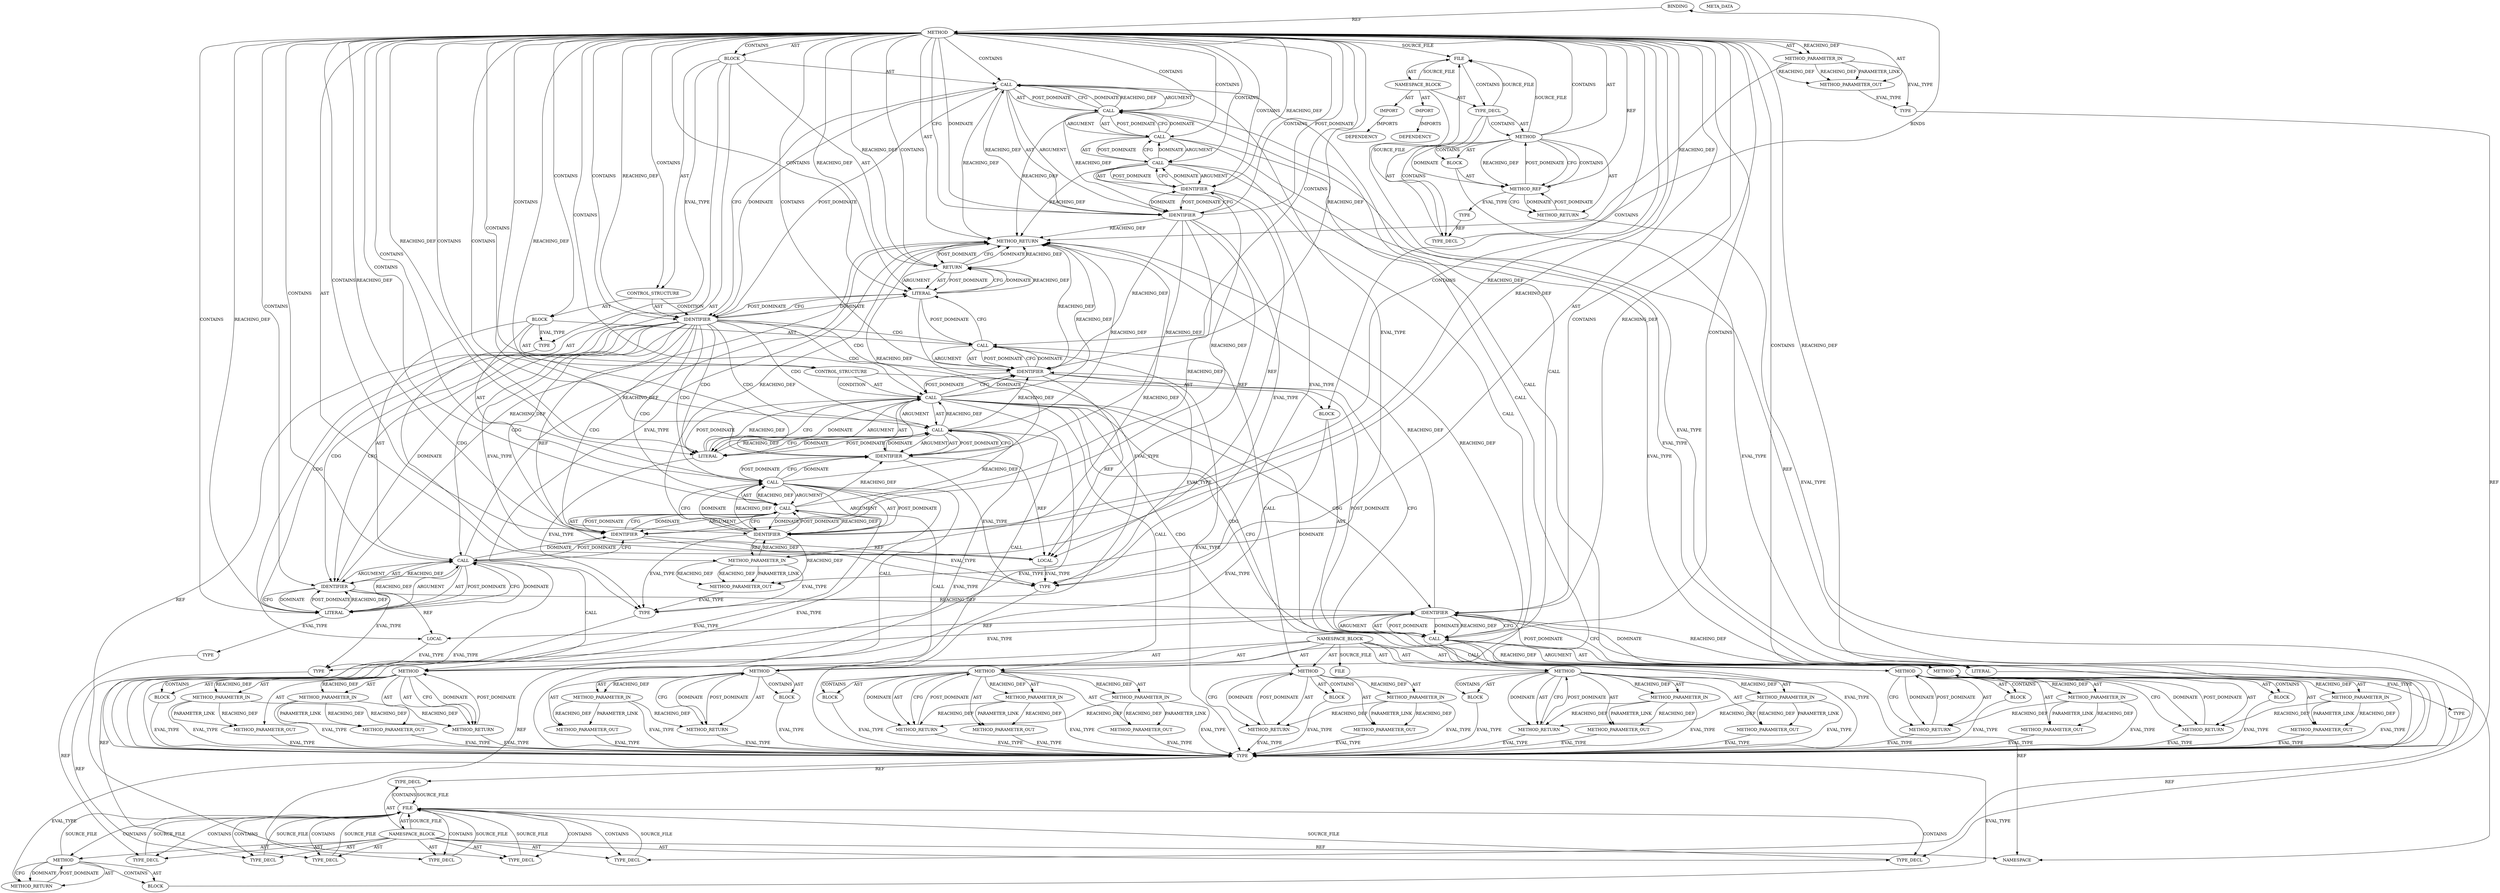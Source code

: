 digraph {
  "21474836480" [label="BINDING" METHOD_FULL_NAME="main" NAME="main" SIGNATURE="int(int,char**)"];
  "25769803776" [label="BLOCK" ARGUMENT_INDEX="-1" CODE="{
	/* px is initialized */
	int *px = malloc(sizeof *px);                       /* FIX */
	float foo;

    if(px)
    {
    	foo = 3.5; 
        *px = argc;
    	if(*px == 1) printf(\"%6.1f\", foo);
        free(px);
    }

	return 0;
}" COLUMN_NUMBER="1" LINE_NUMBER="13" ORDER="3" TYPE_FULL_NAME="void"];
  "25769803777" [label="BLOCK" ARGUMENT_INDEX="-1" CODE="{
    	foo = 3.5; 
        *px = argc;
    	if(*px == 1) printf(\"%6.1f\", foo);
        free(px);
    }" COLUMN_NUMBER="5" LINE_NUMBER="19" ORDER="2" TYPE_FULL_NAME="void"];
  "25769803778" [label="BLOCK" ARGUMENT_INDEX="-1" CODE="<empty>" COLUMN_NUMBER="19" LINE_NUMBER="22" ORDER="2" TYPE_FULL_NAME="ANY"];
  "25769803779" [label="BLOCK" ARGUMENT_INDEX="-1" CODE="<empty>" COLUMN_NUMBER="1" LINE_NUMBER="1" ORDER="1" TYPE_FULL_NAME="ANY"];
  "25769803780" [label="BLOCK" ARGUMENT_INDEX="-1" CODE="<empty>" ORDER="1" TYPE_FULL_NAME="ANY"];
  "25769803781" [label="BLOCK" ARGUMENT_INDEX="1" CODE="<empty>" ORDER="1" TYPE_FULL_NAME="ANY"];
  "25769803782" [label="BLOCK" ARGUMENT_INDEX="1" CODE="<empty>" ORDER="1" TYPE_FULL_NAME="ANY"];
  "25769803783" [label="BLOCK" ARGUMENT_INDEX="1" CODE="<empty>" ORDER="1" TYPE_FULL_NAME="ANY"];
  "25769803784" [label="BLOCK" ARGUMENT_INDEX="1" CODE="<empty>" ORDER="1" TYPE_FULL_NAME="ANY"];
  "25769803785" [label="BLOCK" ARGUMENT_INDEX="1" CODE="<empty>" ORDER="1" TYPE_FULL_NAME="ANY"];
  "25769803786" [label="BLOCK" ARGUMENT_INDEX="1" CODE="<empty>" ORDER="1" TYPE_FULL_NAME="ANY"];
  "25769803787" [label="BLOCK" ARGUMENT_INDEX="1" CODE="<empty>" ORDER="1" TYPE_FULL_NAME="ANY"];
  "30064771072" [label="CALL" ARGUMENT_INDEX="2" CODE="*px = malloc(sizeof *px)" COLUMN_NUMBER="6" DISPATCH_TYPE="STATIC_DISPATCH" LINE_NUMBER="15" METHOD_FULL_NAME="<operator>.assignment" NAME="<operator>.assignment" ORDER="2" SIGNATURE="" TYPE_FULL_NAME="int*"];
  "30064771073" [label="CALL" ARGUMENT_INDEX="2" CODE="malloc(sizeof *px)" COLUMN_NUMBER="12" DISPATCH_TYPE="STATIC_DISPATCH" LINE_NUMBER="15" METHOD_FULL_NAME="malloc" NAME="malloc" ORDER="2" SIGNATURE="" TYPE_FULL_NAME="ANY"];
  "30064771074" [label="CALL" ARGUMENT_INDEX="1" CODE="sizeof *px" COLUMN_NUMBER="19" DISPATCH_TYPE="STATIC_DISPATCH" LINE_NUMBER="15" METHOD_FULL_NAME="<operator>.sizeOf" NAME="<operator>.sizeOf" ORDER="1" SIGNATURE="" TYPE_FULL_NAME="ANY"];
  "30064771075" [label="CALL" ARGUMENT_INDEX="1" CODE="*px" COLUMN_NUMBER="26" DISPATCH_TYPE="STATIC_DISPATCH" LINE_NUMBER="15" METHOD_FULL_NAME="<operator>.indirection" NAME="<operator>.indirection" ORDER="1" SIGNATURE="" TYPE_FULL_NAME="ANY"];
  "30064771076" [label="CALL" ARGUMENT_INDEX="-1" CODE="foo = 3.5" COLUMN_NUMBER="6" DISPATCH_TYPE="STATIC_DISPATCH" LINE_NUMBER="20" METHOD_FULL_NAME="<operator>.assignment" NAME="<operator>.assignment" ORDER="1" SIGNATURE="" TYPE_FULL_NAME="ANY"];
  "30064771077" [label="CALL" ARGUMENT_INDEX="-1" CODE="*px = argc" COLUMN_NUMBER="9" DISPATCH_TYPE="STATIC_DISPATCH" LINE_NUMBER="21" METHOD_FULL_NAME="<operator>.assignment" NAME="<operator>.assignment" ORDER="2" SIGNATURE="" TYPE_FULL_NAME="ANY"];
  "30064771078" [label="CALL" ARGUMENT_INDEX="1" CODE="*px" COLUMN_NUMBER="9" DISPATCH_TYPE="STATIC_DISPATCH" LINE_NUMBER="21" METHOD_FULL_NAME="<operator>.indirection" NAME="<operator>.indirection" ORDER="1" SIGNATURE="" TYPE_FULL_NAME="ANY"];
  "30064771079" [label="CALL" ARGUMENT_INDEX="-1" CODE="*px == 1" COLUMN_NUMBER="9" DISPATCH_TYPE="STATIC_DISPATCH" LINE_NUMBER="22" METHOD_FULL_NAME="<operator>.equals" NAME="<operator>.equals" ORDER="1" SIGNATURE="" TYPE_FULL_NAME="ANY"];
  "30064771080" [label="CALL" ARGUMENT_INDEX="1" CODE="*px" COLUMN_NUMBER="9" DISPATCH_TYPE="STATIC_DISPATCH" LINE_NUMBER="22" METHOD_FULL_NAME="<operator>.indirection" NAME="<operator>.indirection" ORDER="1" SIGNATURE="" TYPE_FULL_NAME="ANY"];
  "30064771081" [label="CALL" ARGUMENT_INDEX="1" CODE="printf(\"%6.1f\", foo)" COLUMN_NUMBER="19" DISPATCH_TYPE="STATIC_DISPATCH" LINE_NUMBER="22" METHOD_FULL_NAME="printf" NAME="printf" ORDER="1" SIGNATURE="" TYPE_FULL_NAME="ANY"];
  "30064771082" [label="CALL" ARGUMENT_INDEX="-1" CODE="free(px)" COLUMN_NUMBER="9" DISPATCH_TYPE="STATIC_DISPATCH" LINE_NUMBER="23" METHOD_FULL_NAME="free" NAME="free" ORDER="4" SIGNATURE="" TYPE_FULL_NAME="ANY"];
  "47244640256" [label="CONTROL_STRUCTURE" ARGUMENT_INDEX="1" CODE="if(px)
    {
    	foo = 3.5; 
        *px = argc;
    	if(*px == 1) printf(\"%6.1f\", foo);
        free(px);
    }" COLUMN_NUMBER="5" CONTROL_STRUCTURE_TYPE="IF" LINE_NUMBER="18" ORDER="4" PARSER_TYPE_NAME="CASTIfStatement"];
  "47244640257" [label="CONTROL_STRUCTURE" ARGUMENT_INDEX="1" CODE="if(*px == 1) printf(\"%6.1f\", foo);" COLUMN_NUMBER="6" CONTROL_STRUCTURE_TYPE="IF" LINE_NUMBER="22" ORDER="3" PARSER_TYPE_NAME="CASTIfStatement"];
  "51539607552" [label="DEPENDENCY" DEPENDENCY_GROUP_ID="stdio.h" NAME="stdio.h" VERSION="include"];
  "51539607553" [label="DEPENDENCY" DEPENDENCY_GROUP_ID="stdlib.h" NAME="stdlib.h" VERSION="include"];
  "60129542144" [label="FILE" CODE="<empty>" CONTENT="<empty>" NAME="UninitializedVariable_pointer-good.c" ORDER="0"];
  "60129542145" [label="FILE" CODE="<empty>" CONTENT="<empty>" NAME="<includes>" ORDER="1"];
  "60129542146" [label="FILE" CODE="<empty>" CONTENT="<empty>" NAME="<unknown>" ORDER="0"];
  "68719476736" [label="IDENTIFIER" ARGUMENT_INDEX="1" CODE="px" COLUMN_NUMBER="7" LINE_NUMBER="15" NAME="px" ORDER="1" TYPE_FULL_NAME="int*"];
  "68719476737" [label="IDENTIFIER" ARGUMENT_INDEX="1" CODE="px" COLUMN_NUMBER="27" LINE_NUMBER="15" NAME="px" ORDER="1" TYPE_FULL_NAME="int*"];
  "68719476738" [label="IDENTIFIER" ARGUMENT_INDEX="-1" CODE="px" COLUMN_NUMBER="8" LINE_NUMBER="18" NAME="px" ORDER="1" TYPE_FULL_NAME="int*"];
  "68719476739" [label="IDENTIFIER" ARGUMENT_INDEX="1" CODE="foo" COLUMN_NUMBER="6" LINE_NUMBER="20" NAME="foo" ORDER="1" TYPE_FULL_NAME="float"];
  "68719476740" [label="IDENTIFIER" ARGUMENT_INDEX="1" CODE="px" COLUMN_NUMBER="10" LINE_NUMBER="21" NAME="px" ORDER="1" TYPE_FULL_NAME="int*"];
  "68719476741" [label="IDENTIFIER" ARGUMENT_INDEX="2" CODE="argc" COLUMN_NUMBER="15" LINE_NUMBER="21" NAME="argc" ORDER="2" TYPE_FULL_NAME="int"];
  "68719476742" [label="IDENTIFIER" ARGUMENT_INDEX="1" CODE="px" COLUMN_NUMBER="10" LINE_NUMBER="22" NAME="px" ORDER="1" TYPE_FULL_NAME="int*"];
  "68719476743" [label="IDENTIFIER" ARGUMENT_INDEX="2" CODE="foo" COLUMN_NUMBER="35" LINE_NUMBER="22" NAME="foo" ORDER="2" TYPE_FULL_NAME="float"];
  "68719476744" [label="IDENTIFIER" ARGUMENT_INDEX="1" CODE="px" COLUMN_NUMBER="14" LINE_NUMBER="23" NAME="px" ORDER="1" TYPE_FULL_NAME="int*"];
  "73014444032" [label="IMPORT" CODE="#include <stdio.h>" COLUMN_NUMBER="1" IMPORTED_AS="stdio.h" IMPORTED_ENTITY="stdio.h" LINE_NUMBER="9" ORDER="1"];
  "73014444033" [label="IMPORT" CODE="#include <stdlib.h>" COLUMN_NUMBER="1" IMPORTED_AS="stdlib.h" IMPORTED_ENTITY="stdlib.h" LINE_NUMBER="10" ORDER="2"];
  "90194313216" [label="LITERAL" ARGUMENT_INDEX="2" CODE="3.5" COLUMN_NUMBER="12" LINE_NUMBER="20" ORDER="2" TYPE_FULL_NAME="double"];
  "90194313217" [label="LITERAL" ARGUMENT_INDEX="2" CODE="1" COLUMN_NUMBER="16" LINE_NUMBER="22" ORDER="2" TYPE_FULL_NAME="int"];
  "90194313218" [label="LITERAL" ARGUMENT_INDEX="1" CODE="\"%6.1f\"" COLUMN_NUMBER="26" LINE_NUMBER="22" ORDER="1" TYPE_FULL_NAME="char*"];
  "90194313219" [label="LITERAL" ARGUMENT_INDEX="-1" CODE="0" COLUMN_NUMBER="9" LINE_NUMBER="26" ORDER="1" TYPE_FULL_NAME="int"];
  "94489280512" [label="LOCAL" CODE="int *px" COLUMN_NUMBER="7" GENERIC_SIGNATURE="<empty>" LINE_NUMBER="15" NAME="px" ORDER="1" TYPE_FULL_NAME="int*"];
  "94489280513" [label="LOCAL" CODE="float foo" COLUMN_NUMBER="8" GENERIC_SIGNATURE="<empty>" LINE_NUMBER="16" NAME="foo" ORDER="3" TYPE_FULL_NAME="float"];
  "107374182400" [label="META_DATA" LANGUAGE="NEWC" OVERLAYS="base;controlflow;typerel;callgraph;dataflowOss" ROOT="/tmp/tmp.jfPmxoDi05" VERSION="0.1"];
  "111669149696" [label="METHOD" AST_PARENT_FULL_NAME="UninitializedVariable_pointer-good.c:<global>" AST_PARENT_TYPE="TYPE_DECL" CODE="int main (int argc, char ** argv)
{
	/* px is initialized */
	int *px = malloc(sizeof *px);                       /* FIX */
	float foo;

    if(px)
    {
    	foo = 3.5; 
        *px = argc;
    	if(*px == 1) printf(\"%6.1f\", foo);
        free(px);
    }

	return 0;
}" COLUMN_NUMBER="1" COLUMN_NUMBER_END="1" FILENAME="UninitializedVariable_pointer-good.c" FULL_NAME="main" GENERIC_SIGNATURE="<empty>" IS_EXTERNAL="false" LINE_NUMBER="12" LINE_NUMBER_END="27" NAME="main" ORDER="1" SIGNATURE="int(int,char**)"];
  "111669149697" [label="METHOD" AST_PARENT_FULL_NAME="UninitializedVariable_pointer-good.c:<global>" AST_PARENT_TYPE="TYPE_DECL" CODE="<global>" COLUMN_NUMBER="1" COLUMN_NUMBER_END="1" FILENAME="UninitializedVariable_pointer-good.c" FULL_NAME="UninitializedVariable_pointer-good.c:<global>" GENERIC_SIGNATURE="<empty>" IS_EXTERNAL="false" LINE_NUMBER="1" LINE_NUMBER_END="27" NAME="<global>" ORDER="1" SIGNATURE=""];
  "111669149698" [label="METHOD" AST_PARENT_FULL_NAME="<includes>:<global>" AST_PARENT_TYPE="NAMESPACE_BLOCK" CODE="<global>" FILENAME="<includes>" FULL_NAME="<includes>:<global>" GENERIC_SIGNATURE="<empty>" IS_EXTERNAL="false" LINE_NUMBER="1" NAME="<global>" ORDER="1" SIGNATURE=""];
  "111669149699" [label="METHOD" AST_PARENT_FULL_NAME="<global>" AST_PARENT_TYPE="NAMESPACE_BLOCK" CODE="<empty>" FILENAME="<empty>" FULL_NAME="<operator>.assignment" GENERIC_SIGNATURE="<empty>" IS_EXTERNAL="true" NAME="<operator>.assignment" ORDER="0" SIGNATURE=""];
  "111669149700" [label="METHOD" AST_PARENT_FULL_NAME="<global>" AST_PARENT_TYPE="NAMESPACE_BLOCK" CODE="<empty>" FILENAME="<empty>" FULL_NAME="malloc" GENERIC_SIGNATURE="<empty>" IS_EXTERNAL="true" NAME="malloc" ORDER="0" SIGNATURE=""];
  "111669149701" [label="METHOD" AST_PARENT_FULL_NAME="<global>" AST_PARENT_TYPE="NAMESPACE_BLOCK" CODE="<empty>" FILENAME="<empty>" FULL_NAME="<operator>.sizeOf" GENERIC_SIGNATURE="<empty>" IS_EXTERNAL="true" NAME="<operator>.sizeOf" ORDER="0" SIGNATURE=""];
  "111669149702" [label="METHOD" AST_PARENT_FULL_NAME="<global>" AST_PARENT_TYPE="NAMESPACE_BLOCK" CODE="<empty>" FILENAME="<empty>" FULL_NAME="<operator>.indirection" GENERIC_SIGNATURE="<empty>" IS_EXTERNAL="true" NAME="<operator>.indirection" ORDER="0" SIGNATURE=""];
  "111669149703" [label="METHOD" AST_PARENT_FULL_NAME="<global>" AST_PARENT_TYPE="NAMESPACE_BLOCK" CODE="<empty>" FILENAME="<empty>" FULL_NAME="<operator>.equals" GENERIC_SIGNATURE="<empty>" IS_EXTERNAL="true" NAME="<operator>.equals" ORDER="0" SIGNATURE=""];
  "111669149704" [label="METHOD" AST_PARENT_FULL_NAME="<global>" AST_PARENT_TYPE="NAMESPACE_BLOCK" CODE="<empty>" FILENAME="<empty>" FULL_NAME="printf" GENERIC_SIGNATURE="<empty>" IS_EXTERNAL="true" NAME="printf" ORDER="0" SIGNATURE=""];
  "111669149705" [label="METHOD" AST_PARENT_FULL_NAME="<global>" AST_PARENT_TYPE="NAMESPACE_BLOCK" CODE="<empty>" FILENAME="<empty>" FULL_NAME="free" GENERIC_SIGNATURE="<empty>" IS_EXTERNAL="true" NAME="free" ORDER="0" SIGNATURE=""];
  "115964116992" [label="METHOD_PARAMETER_IN" CODE="int argc" COLUMN_NUMBER="11" EVALUATION_STRATEGY="BY_VALUE" INDEX="1" IS_VARIADIC="false" LINE_NUMBER="12" NAME="argc" ORDER="1" TYPE_FULL_NAME="int"];
  "115964116993" [label="METHOD_PARAMETER_IN" CODE="char ** argv" COLUMN_NUMBER="21" EVALUATION_STRATEGY="BY_VALUE" INDEX="2" IS_VARIADIC="false" LINE_NUMBER="12" NAME="argv" ORDER="2" TYPE_FULL_NAME="char**"];
  "115964116994" [label="METHOD_PARAMETER_IN" CODE="p1" EVALUATION_STRATEGY="BY_VALUE" INDEX="1" IS_VARIADIC="false" NAME="p1" ORDER="1" TYPE_FULL_NAME="ANY"];
  "115964116995" [label="METHOD_PARAMETER_IN" CODE="p2" EVALUATION_STRATEGY="BY_VALUE" INDEX="2" IS_VARIADIC="false" NAME="p2" ORDER="2" TYPE_FULL_NAME="ANY"];
  "115964116996" [label="METHOD_PARAMETER_IN" CODE="p1" EVALUATION_STRATEGY="BY_VALUE" INDEX="1" IS_VARIADIC="false" NAME="p1" ORDER="1" TYPE_FULL_NAME="ANY"];
  "115964116997" [label="METHOD_PARAMETER_IN" CODE="p1" EVALUATION_STRATEGY="BY_VALUE" INDEX="1" IS_VARIADIC="false" NAME="p1" ORDER="1" TYPE_FULL_NAME="ANY"];
  "115964116998" [label="METHOD_PARAMETER_IN" CODE="p1" EVALUATION_STRATEGY="BY_VALUE" INDEX="1" IS_VARIADIC="false" NAME="p1" ORDER="1" TYPE_FULL_NAME="ANY"];
  "115964116999" [label="METHOD_PARAMETER_IN" CODE="p1" EVALUATION_STRATEGY="BY_VALUE" INDEX="1" IS_VARIADIC="false" NAME="p1" ORDER="1" TYPE_FULL_NAME="ANY"];
  "115964117000" [label="METHOD_PARAMETER_IN" CODE="p2" EVALUATION_STRATEGY="BY_VALUE" INDEX="2" IS_VARIADIC="false" NAME="p2" ORDER="2" TYPE_FULL_NAME="ANY"];
  "115964117001" [label="METHOD_PARAMETER_IN" CODE="p1" EVALUATION_STRATEGY="BY_VALUE" INDEX="1" IS_VARIADIC="false" NAME="p1" ORDER="1" TYPE_FULL_NAME="ANY"];
  "115964117002" [label="METHOD_PARAMETER_IN" CODE="p2" EVALUATION_STRATEGY="BY_VALUE" INDEX="2" IS_VARIADIC="false" NAME="p2" ORDER="2" TYPE_FULL_NAME="ANY"];
  "115964117003" [label="METHOD_PARAMETER_IN" CODE="p1" EVALUATION_STRATEGY="BY_VALUE" INDEX="1" IS_VARIADIC="false" NAME="p1" ORDER="1" TYPE_FULL_NAME="ANY"];
  "120259084288" [label="METHOD_PARAMETER_OUT" CODE="int argc" COLUMN_NUMBER="11" EVALUATION_STRATEGY="BY_VALUE" INDEX="1" IS_VARIADIC="false" LINE_NUMBER="12" NAME="argc" ORDER="1" TYPE_FULL_NAME="int"];
  "120259084289" [label="METHOD_PARAMETER_OUT" CODE="char ** argv" COLUMN_NUMBER="21" EVALUATION_STRATEGY="BY_VALUE" INDEX="2" IS_VARIADIC="false" LINE_NUMBER="12" NAME="argv" ORDER="2" TYPE_FULL_NAME="char**"];
  "120259084290" [label="METHOD_PARAMETER_OUT" CODE="p1" EVALUATION_STRATEGY="BY_VALUE" INDEX="1" IS_VARIADIC="false" NAME="p1" ORDER="1" TYPE_FULL_NAME="ANY"];
  "120259084291" [label="METHOD_PARAMETER_OUT" CODE="p2" EVALUATION_STRATEGY="BY_VALUE" INDEX="2" IS_VARIADIC="false" NAME="p2" ORDER="2" TYPE_FULL_NAME="ANY"];
  "120259084292" [label="METHOD_PARAMETER_OUT" CODE="p1" EVALUATION_STRATEGY="BY_VALUE" INDEX="1" IS_VARIADIC="false" NAME="p1" ORDER="1" TYPE_FULL_NAME="ANY"];
  "120259084293" [label="METHOD_PARAMETER_OUT" CODE="p1" EVALUATION_STRATEGY="BY_VALUE" INDEX="1" IS_VARIADIC="false" NAME="p1" ORDER="1" TYPE_FULL_NAME="ANY"];
  "120259084294" [label="METHOD_PARAMETER_OUT" CODE="p1" EVALUATION_STRATEGY="BY_VALUE" INDEX="1" IS_VARIADIC="false" NAME="p1" ORDER="1" TYPE_FULL_NAME="ANY"];
  "120259084295" [label="METHOD_PARAMETER_OUT" CODE="p1" EVALUATION_STRATEGY="BY_VALUE" INDEX="1" IS_VARIADIC="false" NAME="p1" ORDER="1" TYPE_FULL_NAME="ANY"];
  "120259084296" [label="METHOD_PARAMETER_OUT" CODE="p2" EVALUATION_STRATEGY="BY_VALUE" INDEX="2" IS_VARIADIC="false" NAME="p2" ORDER="2" TYPE_FULL_NAME="ANY"];
  "120259084297" [label="METHOD_PARAMETER_OUT" CODE="p1" EVALUATION_STRATEGY="BY_VALUE" INDEX="1" IS_VARIADIC="false" NAME="p1" ORDER="1" TYPE_FULL_NAME="ANY"];
  "120259084298" [label="METHOD_PARAMETER_OUT" CODE="p2" EVALUATION_STRATEGY="BY_VALUE" INDEX="2" IS_VARIADIC="false" NAME="p2" ORDER="2" TYPE_FULL_NAME="ANY"];
  "120259084299" [label="METHOD_PARAMETER_OUT" CODE="p1" EVALUATION_STRATEGY="BY_VALUE" INDEX="1" IS_VARIADIC="false" NAME="p1" ORDER="1" TYPE_FULL_NAME="ANY"];
  "124554051584" [label="METHOD_REF" ARGUMENT_INDEX="1" CODE="main" COLUMN_NUMBER="1" LINE_NUMBER="12" METHOD_FULL_NAME="main" ORDER="1" TYPE_FULL_NAME="main"];
  "128849018880" [label="METHOD_RETURN" CODE="RET" COLUMN_NUMBER="1" EVALUATION_STRATEGY="BY_VALUE" LINE_NUMBER="12" ORDER="4" TYPE_FULL_NAME="int"];
  "128849018881" [label="METHOD_RETURN" CODE="RET" COLUMN_NUMBER="1" EVALUATION_STRATEGY="BY_VALUE" LINE_NUMBER="1" ORDER="2" TYPE_FULL_NAME="ANY"];
  "128849018882" [label="METHOD_RETURN" CODE="RET" EVALUATION_STRATEGY="BY_VALUE" LINE_NUMBER="1" ORDER="2" TYPE_FULL_NAME="ANY"];
  "128849018883" [label="METHOD_RETURN" CODE="RET" EVALUATION_STRATEGY="BY_VALUE" ORDER="2" TYPE_FULL_NAME="ANY"];
  "128849018884" [label="METHOD_RETURN" CODE="RET" EVALUATION_STRATEGY="BY_VALUE" ORDER="2" TYPE_FULL_NAME="ANY"];
  "128849018885" [label="METHOD_RETURN" CODE="RET" EVALUATION_STRATEGY="BY_VALUE" ORDER="2" TYPE_FULL_NAME="ANY"];
  "128849018886" [label="METHOD_RETURN" CODE="RET" EVALUATION_STRATEGY="BY_VALUE" ORDER="2" TYPE_FULL_NAME="ANY"];
  "128849018887" [label="METHOD_RETURN" CODE="RET" EVALUATION_STRATEGY="BY_VALUE" ORDER="2" TYPE_FULL_NAME="ANY"];
  "128849018888" [label="METHOD_RETURN" CODE="RET" EVALUATION_STRATEGY="BY_VALUE" ORDER="2" TYPE_FULL_NAME="ANY"];
  "128849018889" [label="METHOD_RETURN" CODE="RET" EVALUATION_STRATEGY="BY_VALUE" ORDER="2" TYPE_FULL_NAME="ANY"];
  "137438953472" [label="NAMESPACE" CODE="<empty>" NAME="<global>" ORDER="-1"];
  "141733920768" [label="NAMESPACE_BLOCK" CODE="<empty>" FILENAME="<unknown>" FULL_NAME="<global>" NAME="<global>" ORDER="1"];
  "141733920769" [label="NAMESPACE_BLOCK" CODE="<empty>" FILENAME="UninitializedVariable_pointer-good.c" FULL_NAME="UninitializedVariable_pointer-good.c:<global>" NAME="<global>" ORDER="1"];
  "141733920770" [label="NAMESPACE_BLOCK" CODE="<empty>" FILENAME="<includes>" FULL_NAME="<includes>:<global>" NAME="<global>" ORDER="1"];
  "146028888064" [label="RETURN" ARGUMENT_INDEX="-1" CODE="return 0;" COLUMN_NUMBER="2" LINE_NUMBER="26" ORDER="5"];
  "163208757248" [label="TYPE" FULL_NAME="ANY" NAME="ANY" TYPE_DECL_FULL_NAME="ANY"];
  "163208757249" [label="TYPE" FULL_NAME="char*" NAME="char*" TYPE_DECL_FULL_NAME="char*"];
  "163208757250" [label="TYPE" FULL_NAME="char**" NAME="char**" TYPE_DECL_FULL_NAME="char**"];
  "163208757251" [label="TYPE" FULL_NAME="double" NAME="double" TYPE_DECL_FULL_NAME="double"];
  "163208757252" [label="TYPE" FULL_NAME="float" NAME="float" TYPE_DECL_FULL_NAME="float"];
  "163208757253" [label="TYPE" FULL_NAME="int" NAME="int" TYPE_DECL_FULL_NAME="int"];
  "163208757254" [label="TYPE" FULL_NAME="int*" NAME="int*" TYPE_DECL_FULL_NAME="int*"];
  "163208757255" [label="TYPE" FULL_NAME="main" NAME="main" TYPE_DECL_FULL_NAME="main"];
  "163208757256" [label="TYPE" FULL_NAME="void" NAME="void" TYPE_DECL_FULL_NAME="void"];
  "171798691840" [label="TYPE_DECL" AST_PARENT_FULL_NAME="UninitializedVariable_pointer-good.c:<global>" AST_PARENT_TYPE="TYPE_DECL" CODE="main" COLUMN_NUMBER="1" FILENAME="UninitializedVariable_pointer-good.c" FULL_NAME="main" GENERIC_SIGNATURE="<empty>" IS_EXTERNAL="false" LINE_NUMBER="12" NAME="main" ORDER="1"];
  "171798691841" [label="TYPE_DECL" AST_PARENT_FULL_NAME="UninitializedVariable_pointer-good.c:<global>" AST_PARENT_TYPE="NAMESPACE_BLOCK" CODE="<global>" COLUMN_NUMBER="1" FILENAME="UninitializedVariable_pointer-good.c" FULL_NAME="UninitializedVariable_pointer-good.c:<global>" GENERIC_SIGNATURE="<empty>" IS_EXTERNAL="false" LINE_NUMBER="1" NAME="<global>" ORDER="3"];
  "171798691842" [label="TYPE_DECL" AST_PARENT_FULL_NAME="<includes>:<global>" AST_PARENT_TYPE="NAMESPACE_BLOCK" CODE="ANY" FILENAME="<includes>" FULL_NAME="ANY" GENERIC_SIGNATURE="<empty>" IS_EXTERNAL="true" NAME="ANY" ORDER="-1"];
  "171798691843" [label="TYPE_DECL" AST_PARENT_FULL_NAME="<includes>:<global>" AST_PARENT_TYPE="NAMESPACE_BLOCK" CODE="char*" FILENAME="<includes>" FULL_NAME="char*" GENERIC_SIGNATURE="<empty>" IS_EXTERNAL="true" NAME="char*" ORDER="-1"];
  "171798691844" [label="TYPE_DECL" AST_PARENT_FULL_NAME="<includes>:<global>" AST_PARENT_TYPE="NAMESPACE_BLOCK" CODE="char**" FILENAME="<includes>" FULL_NAME="char**" GENERIC_SIGNATURE="<empty>" IS_EXTERNAL="true" NAME="char**" ORDER="-1"];
  "171798691845" [label="TYPE_DECL" AST_PARENT_FULL_NAME="<includes>:<global>" AST_PARENT_TYPE="NAMESPACE_BLOCK" CODE="double" FILENAME="<includes>" FULL_NAME="double" GENERIC_SIGNATURE="<empty>" IS_EXTERNAL="true" NAME="double" ORDER="-1"];
  "171798691846" [label="TYPE_DECL" AST_PARENT_FULL_NAME="<includes>:<global>" AST_PARENT_TYPE="NAMESPACE_BLOCK" CODE="float" FILENAME="<includes>" FULL_NAME="float" GENERIC_SIGNATURE="<empty>" IS_EXTERNAL="true" NAME="float" ORDER="-1"];
  "171798691847" [label="TYPE_DECL" AST_PARENT_FULL_NAME="<includes>:<global>" AST_PARENT_TYPE="NAMESPACE_BLOCK" CODE="int" FILENAME="<includes>" FULL_NAME="int" GENERIC_SIGNATURE="<empty>" IS_EXTERNAL="true" NAME="int" ORDER="-1"];
  "171798691848" [label="TYPE_DECL" AST_PARENT_FULL_NAME="<includes>:<global>" AST_PARENT_TYPE="NAMESPACE_BLOCK" CODE="int*" FILENAME="<includes>" FULL_NAME="int*" GENERIC_SIGNATURE="<empty>" IS_EXTERNAL="true" NAME="int*" ORDER="-1"];
  "171798691849" [label="TYPE_DECL" AST_PARENT_FULL_NAME="<includes>:<global>" AST_PARENT_TYPE="NAMESPACE_BLOCK" CODE="void" FILENAME="<includes>" FULL_NAME="void" GENERIC_SIGNATURE="<empty>" IS_EXTERNAL="true" NAME="void" ORDER="-1"];
  "21474836480" -> "111669149696" [label="REF" ];
  "25769803776" -> "94489280512" [label="AST" ];
  "25769803776" -> "30064771072" [label="AST" ];
  "25769803776" -> "94489280513" [label="AST" ];
  "25769803776" -> "47244640256" [label="AST" ];
  "25769803776" -> "146028888064" [label="AST" ];
  "25769803776" -> "163208757256" [label="EVAL_TYPE" ];
  "25769803777" -> "30064771076" [label="AST" ];
  "25769803777" -> "30064771077" [label="AST" ];
  "25769803777" -> "47244640257" [label="AST" ];
  "25769803777" -> "30064771082" [label="AST" ];
  "25769803777" -> "163208757256" [label="EVAL_TYPE" ];
  "25769803778" -> "30064771081" [label="AST" ];
  "25769803778" -> "163208757248" [label="EVAL_TYPE" ];
  "25769803779" -> "124554051584" [label="AST" ];
  "25769803779" -> "163208757248" [label="EVAL_TYPE" ];
  "25769803780" -> "163208757248" [label="EVAL_TYPE" ];
  "25769803781" -> "163208757248" [label="EVAL_TYPE" ];
  "25769803782" -> "163208757248" [label="EVAL_TYPE" ];
  "25769803783" -> "163208757248" [label="EVAL_TYPE" ];
  "25769803784" -> "163208757248" [label="EVAL_TYPE" ];
  "25769803785" -> "163208757248" [label="EVAL_TYPE" ];
  "25769803786" -> "163208757248" [label="EVAL_TYPE" ];
  "25769803787" -> "163208757248" [label="EVAL_TYPE" ];
  "30064771072" -> "68719476736" [label="ARGUMENT" ];
  "30064771072" -> "30064771073" [label="ARGUMENT" ];
  "30064771072" -> "68719476736" [label="AST" ];
  "30064771072" -> "30064771073" [label="AST" ];
  "30064771072" -> "111669149699" [label="CALL" ];
  "30064771072" -> "68719476738" [label="CFG" ];
  "30064771072" -> "68719476738" [label="DOMINATE" ];
  "30064771072" -> "163208757254" [label="EVAL_TYPE" ];
  "30064771072" -> "30064771073" [label="POST_DOMINATE" ];
  "30064771072" -> "128849018880" [label="REACHING_DEF" property="*px = malloc(sizeof *px)"];
  "30064771073" -> "30064771074" [label="ARGUMENT" ];
  "30064771073" -> "30064771074" [label="AST" ];
  "30064771073" -> "111669149700" [label="CALL" ];
  "30064771073" -> "30064771072" [label="CFG" ];
  "30064771073" -> "30064771072" [label="DOMINATE" ];
  "30064771073" -> "163208757248" [label="EVAL_TYPE" ];
  "30064771073" -> "30064771074" [label="POST_DOMINATE" ];
  "30064771073" -> "68719476736" [label="REACHING_DEF" property="malloc(sizeof *px)"];
  "30064771073" -> "30064771072" [label="REACHING_DEF" property="malloc(sizeof *px)"];
  "30064771073" -> "128849018880" [label="REACHING_DEF" property="malloc(sizeof *px)"];
  "30064771074" -> "30064771075" [label="ARGUMENT" ];
  "30064771074" -> "30064771075" [label="AST" ];
  "30064771074" -> "111669149701" [label="CALL" ];
  "30064771074" -> "30064771073" [label="CFG" ];
  "30064771074" -> "30064771073" [label="DOMINATE" ];
  "30064771074" -> "163208757248" [label="EVAL_TYPE" ];
  "30064771074" -> "30064771075" [label="POST_DOMINATE" ];
  "30064771075" -> "68719476737" [label="ARGUMENT" ];
  "30064771075" -> "68719476737" [label="AST" ];
  "30064771075" -> "111669149702" [label="CALL" ];
  "30064771075" -> "30064771074" [label="CFG" ];
  "30064771075" -> "30064771074" [label="DOMINATE" ];
  "30064771075" -> "163208757248" [label="EVAL_TYPE" ];
  "30064771075" -> "68719476737" [label="POST_DOMINATE" ];
  "30064771075" -> "68719476740" [label="REACHING_DEF" property="*px"];
  "30064771075" -> "128849018880" [label="REACHING_DEF" property="*px"];
  "30064771076" -> "68719476739" [label="ARGUMENT" ];
  "30064771076" -> "90194313216" [label="ARGUMENT" ];
  "30064771076" -> "68719476739" [label="AST" ];
  "30064771076" -> "90194313216" [label="AST" ];
  "30064771076" -> "111669149699" [label="CALL" ];
  "30064771076" -> "68719476740" [label="CFG" ];
  "30064771076" -> "68719476740" [label="DOMINATE" ];
  "30064771076" -> "163208757248" [label="EVAL_TYPE" ];
  "30064771076" -> "90194313216" [label="POST_DOMINATE" ];
  "30064771076" -> "128849018880" [label="REACHING_DEF" property="foo = 3.5"];
  "30064771077" -> "30064771078" [label="ARGUMENT" ];
  "30064771077" -> "68719476741" [label="ARGUMENT" ];
  "30064771077" -> "30064771078" [label="AST" ];
  "30064771077" -> "68719476741" [label="AST" ];
  "30064771077" -> "111669149699" [label="CALL" ];
  "30064771077" -> "68719476742" [label="CFG" ];
  "30064771077" -> "68719476742" [label="DOMINATE" ];
  "30064771077" -> "163208757248" [label="EVAL_TYPE" ];
  "30064771077" -> "68719476741" [label="POST_DOMINATE" ];
  "30064771077" -> "128849018880" [label="REACHING_DEF" property="*px = argc"];
  "30064771078" -> "68719476740" [label="ARGUMENT" ];
  "30064771078" -> "68719476740" [label="AST" ];
  "30064771078" -> "111669149702" [label="CALL" ];
  "30064771078" -> "68719476741" [label="CFG" ];
  "30064771078" -> "68719476741" [label="DOMINATE" ];
  "30064771078" -> "163208757248" [label="EVAL_TYPE" ];
  "30064771078" -> "68719476740" [label="POST_DOMINATE" ];
  "30064771078" -> "30064771077" [label="REACHING_DEF" property="*px"];
  "30064771078" -> "68719476742" [label="REACHING_DEF" property="*px"];
  "30064771078" -> "30064771080" [label="REACHING_DEF" property="*px"];
  "30064771079" -> "30064771080" [label="ARGUMENT" ];
  "30064771079" -> "90194313217" [label="ARGUMENT" ];
  "30064771079" -> "30064771080" [label="AST" ];
  "30064771079" -> "90194313217" [label="AST" ];
  "30064771079" -> "111669149703" [label="CALL" ];
  "30064771079" -> "30064771081" [label="CDG" ];
  "30064771079" -> "90194313218" [label="CDG" ];
  "30064771079" -> "68719476743" [label="CDG" ];
  "30064771079" -> "90194313218" [label="CFG" ];
  "30064771079" -> "68719476744" [label="CFG" ];
  "30064771079" -> "68719476744" [label="DOMINATE" ];
  "30064771079" -> "90194313218" [label="DOMINATE" ];
  "30064771079" -> "163208757248" [label="EVAL_TYPE" ];
  "30064771079" -> "90194313217" [label="POST_DOMINATE" ];
  "30064771079" -> "128849018880" [label="REACHING_DEF" property="*px == 1"];
  "30064771080" -> "68719476742" [label="ARGUMENT" ];
  "30064771080" -> "68719476742" [label="AST" ];
  "30064771080" -> "111669149702" [label="CALL" ];
  "30064771080" -> "90194313217" [label="CFG" ];
  "30064771080" -> "90194313217" [label="DOMINATE" ];
  "30064771080" -> "163208757248" [label="EVAL_TYPE" ];
  "30064771080" -> "68719476742" [label="POST_DOMINATE" ];
  "30064771080" -> "68719476744" [label="REACHING_DEF" property="*px"];
  "30064771080" -> "30064771079" [label="REACHING_DEF" property="*px"];
  "30064771080" -> "128849018880" [label="REACHING_DEF" property="*px"];
  "30064771081" -> "90194313218" [label="ARGUMENT" ];
  "30064771081" -> "68719476743" [label="ARGUMENT" ];
  "30064771081" -> "90194313218" [label="AST" ];
  "30064771081" -> "68719476743" [label="AST" ];
  "30064771081" -> "111669149704" [label="CALL" ];
  "30064771081" -> "68719476744" [label="CFG" ];
  "30064771081" -> "163208757248" [label="EVAL_TYPE" ];
  "30064771081" -> "68719476743" [label="POST_DOMINATE" ];
  "30064771081" -> "128849018880" [label="REACHING_DEF" property="printf(\"%6.1f\", foo)"];
  "30064771082" -> "68719476744" [label="ARGUMENT" ];
  "30064771082" -> "68719476744" [label="AST" ];
  "30064771082" -> "111669149705" [label="CALL" ];
  "30064771082" -> "90194313219" [label="CFG" ];
  "30064771082" -> "163208757248" [label="EVAL_TYPE" ];
  "30064771082" -> "68719476744" [label="POST_DOMINATE" ];
  "47244640256" -> "68719476738" [label="AST" ];
  "47244640256" -> "25769803777" [label="AST" ];
  "47244640256" -> "68719476738" [label="CONDITION" ];
  "47244640257" -> "30064771079" [label="AST" ];
  "47244640257" -> "25769803778" [label="AST" ];
  "47244640257" -> "30064771079" [label="CONDITION" ];
  "60129542144" -> "141733920769" [label="AST" ];
  "60129542144" -> "171798691841" [label="CONTAINS" ];
  "60129542145" -> "141733920770" [label="AST" ];
  "60129542145" -> "111669149698" [label="CONTAINS" ];
  "60129542145" -> "171798691842" [label="CONTAINS" ];
  "60129542145" -> "171798691843" [label="CONTAINS" ];
  "60129542145" -> "171798691844" [label="CONTAINS" ];
  "60129542145" -> "171798691845" [label="CONTAINS" ];
  "60129542145" -> "171798691846" [label="CONTAINS" ];
  "60129542145" -> "171798691847" [label="CONTAINS" ];
  "60129542145" -> "171798691848" [label="CONTAINS" ];
  "60129542145" -> "171798691849" [label="CONTAINS" ];
  "68719476736" -> "68719476737" [label="CFG" ];
  "68719476736" -> "68719476737" [label="DOMINATE" ];
  "68719476736" -> "163208757254" [label="EVAL_TYPE" ];
  "68719476736" -> "111669149696" [label="POST_DOMINATE" ];
  "68719476736" -> "30064771072" [label="REACHING_DEF" property="px"];
  "68719476736" -> "68719476744" [label="REACHING_DEF" property="px"];
  "68719476736" -> "68719476742" [label="REACHING_DEF" property="px"];
  "68719476736" -> "68719476740" [label="REACHING_DEF" property="px"];
  "68719476736" -> "128849018880" [label="REACHING_DEF" property="px"];
  "68719476736" -> "94489280512" [label="REF" ];
  "68719476737" -> "30064771075" [label="CFG" ];
  "68719476737" -> "30064771075" [label="DOMINATE" ];
  "68719476737" -> "163208757254" [label="EVAL_TYPE" ];
  "68719476737" -> "68719476736" [label="POST_DOMINATE" ];
  "68719476737" -> "94489280512" [label="REF" ];
  "68719476738" -> "30064771078" [label="CDG" ];
  "68719476738" -> "30064771079" [label="CDG" ];
  "68719476738" -> "30064771076" [label="CDG" ];
  "68719476738" -> "30064771077" [label="CDG" ];
  "68719476738" -> "30064771082" [label="CDG" ];
  "68719476738" -> "30064771080" [label="CDG" ];
  "68719476738" -> "90194313216" [label="CDG" ];
  "68719476738" -> "90194313217" [label="CDG" ];
  "68719476738" -> "68719476739" [label="CDG" ];
  "68719476738" -> "68719476740" [label="CDG" ];
  "68719476738" -> "68719476744" [label="CDG" ];
  "68719476738" -> "68719476741" [label="CDG" ];
  "68719476738" -> "68719476742" [label="CDG" ];
  "68719476738" -> "68719476739" [label="CFG" ];
  "68719476738" -> "90194313219" [label="CFG" ];
  "68719476738" -> "90194313219" [label="DOMINATE" ];
  "68719476738" -> "68719476739" [label="DOMINATE" ];
  "68719476738" -> "163208757254" [label="EVAL_TYPE" ];
  "68719476738" -> "30064771072" [label="POST_DOMINATE" ];
  "68719476738" -> "94489280512" [label="REF" ];
  "68719476739" -> "90194313216" [label="CFG" ];
  "68719476739" -> "90194313216" [label="DOMINATE" ];
  "68719476739" -> "163208757252" [label="EVAL_TYPE" ];
  "68719476739" -> "68719476743" [label="REACHING_DEF" property="foo"];
  "68719476739" -> "30064771076" [label="REACHING_DEF" property="foo"];
  "68719476739" -> "128849018880" [label="REACHING_DEF" property="foo"];
  "68719476739" -> "94489280513" [label="REF" ];
  "68719476740" -> "30064771078" [label="CFG" ];
  "68719476740" -> "30064771078" [label="DOMINATE" ];
  "68719476740" -> "163208757254" [label="EVAL_TYPE" ];
  "68719476740" -> "30064771076" [label="POST_DOMINATE" ];
  "68719476740" -> "94489280512" [label="REF" ];
  "68719476741" -> "30064771077" [label="CFG" ];
  "68719476741" -> "30064771077" [label="DOMINATE" ];
  "68719476741" -> "163208757253" [label="EVAL_TYPE" ];
  "68719476741" -> "30064771078" [label="POST_DOMINATE" ];
  "68719476741" -> "30064771078" [label="REACHING_DEF" property="argc"];
  "68719476741" -> "30064771077" [label="REACHING_DEF" property="argc"];
  "68719476741" -> "120259084288" [label="REACHING_DEF" property="argc"];
  "68719476741" -> "128849018880" [label="REACHING_DEF" property="argc"];
  "68719476741" -> "115964116992" [label="REF" ];
  "68719476742" -> "30064771080" [label="CFG" ];
  "68719476742" -> "30064771080" [label="DOMINATE" ];
  "68719476742" -> "163208757254" [label="EVAL_TYPE" ];
  "68719476742" -> "30064771077" [label="POST_DOMINATE" ];
  "68719476742" -> "94489280512" [label="REF" ];
  "68719476743" -> "30064771081" [label="CFG" ];
  "68719476743" -> "30064771081" [label="DOMINATE" ];
  "68719476743" -> "163208757252" [label="EVAL_TYPE" ];
  "68719476743" -> "90194313218" [label="POST_DOMINATE" ];
  "68719476743" -> "30064771081" [label="REACHING_DEF" property="foo"];
  "68719476743" -> "128849018880" [label="REACHING_DEF" property="foo"];
  "68719476743" -> "94489280513" [label="REF" ];
  "68719476744" -> "30064771082" [label="CFG" ];
  "68719476744" -> "30064771082" [label="DOMINATE" ];
  "68719476744" -> "163208757254" [label="EVAL_TYPE" ];
  "68719476744" -> "30064771079" [label="POST_DOMINATE" ];
  "68719476744" -> "30064771081" [label="POST_DOMINATE" ];
  "68719476744" -> "128849018880" [label="REACHING_DEF" property="px"];
  "68719476744" -> "94489280512" [label="REF" ];
  "73014444032" -> "51539607552" [label="IMPORTS" ];
  "73014444033" -> "51539607553" [label="IMPORTS" ];
  "90194313216" -> "30064771076" [label="CFG" ];
  "90194313216" -> "30064771076" [label="DOMINATE" ];
  "90194313216" -> "163208757251" [label="EVAL_TYPE" ];
  "90194313216" -> "68719476739" [label="POST_DOMINATE" ];
  "90194313216" -> "68719476739" [label="REACHING_DEF" property="3.5"];
  "90194313216" -> "30064771076" [label="REACHING_DEF" property="3.5"];
  "90194313217" -> "30064771079" [label="CFG" ];
  "90194313217" -> "30064771079" [label="DOMINATE" ];
  "90194313217" -> "163208757253" [label="EVAL_TYPE" ];
  "90194313217" -> "30064771080" [label="POST_DOMINATE" ];
  "90194313217" -> "30064771080" [label="REACHING_DEF" property="1"];
  "90194313217" -> "30064771079" [label="REACHING_DEF" property="1"];
  "90194313218" -> "68719476743" [label="CFG" ];
  "90194313218" -> "68719476743" [label="DOMINATE" ];
  "90194313218" -> "163208757249" [label="EVAL_TYPE" ];
  "90194313218" -> "68719476743" [label="REACHING_DEF" property="\"%6.1f\""];
  "90194313218" -> "30064771081" [label="REACHING_DEF" property="\"%6.1f\""];
  "90194313219" -> "146028888064" [label="CFG" ];
  "90194313219" -> "146028888064" [label="DOMINATE" ];
  "90194313219" -> "163208757253" [label="EVAL_TYPE" ];
  "90194313219" -> "68719476738" [label="POST_DOMINATE" ];
  "90194313219" -> "30064771082" [label="POST_DOMINATE" ];
  "90194313219" -> "146028888064" [label="REACHING_DEF" property="0"];
  "94489280512" -> "163208757254" [label="EVAL_TYPE" ];
  "94489280513" -> "163208757252" [label="EVAL_TYPE" ];
  "111669149696" -> "115964116992" [label="AST" ];
  "111669149696" -> "115964116993" [label="AST" ];
  "111669149696" -> "25769803776" [label="AST" ];
  "111669149696" -> "128849018880" [label="AST" ];
  "111669149696" -> "120259084288" [label="AST" ];
  "111669149696" -> "120259084289" [label="AST" ];
  "111669149696" -> "68719476736" [label="CFG" ];
  "111669149696" -> "25769803776" [label="CONTAINS" ];
  "111669149696" -> "30064771072" [label="CONTAINS" ];
  "111669149696" -> "47244640256" [label="CONTAINS" ];
  "111669149696" -> "146028888064" [label="CONTAINS" ];
  "111669149696" -> "68719476736" [label="CONTAINS" ];
  "111669149696" -> "30064771073" [label="CONTAINS" ];
  "111669149696" -> "68719476738" [label="CONTAINS" ];
  "111669149696" -> "25769803777" [label="CONTAINS" ];
  "111669149696" -> "90194313219" [label="CONTAINS" ];
  "111669149696" -> "30064771074" [label="CONTAINS" ];
  "111669149696" -> "30064771076" [label="CONTAINS" ];
  "111669149696" -> "30064771077" [label="CONTAINS" ];
  "111669149696" -> "47244640257" [label="CONTAINS" ];
  "111669149696" -> "30064771082" [label="CONTAINS" ];
  "111669149696" -> "30064771075" [label="CONTAINS" ];
  "111669149696" -> "68719476739" [label="CONTAINS" ];
  "111669149696" -> "90194313216" [label="CONTAINS" ];
  "111669149696" -> "30064771078" [label="CONTAINS" ];
  "111669149696" -> "68719476741" [label="CONTAINS" ];
  "111669149696" -> "30064771079" [label="CONTAINS" ];
  "111669149696" -> "25769803778" [label="CONTAINS" ];
  "111669149696" -> "68719476744" [label="CONTAINS" ];
  "111669149696" -> "68719476737" [label="CONTAINS" ];
  "111669149696" -> "68719476740" [label="CONTAINS" ];
  "111669149696" -> "30064771080" [label="CONTAINS" ];
  "111669149696" -> "90194313217" [label="CONTAINS" ];
  "111669149696" -> "30064771081" [label="CONTAINS" ];
  "111669149696" -> "68719476742" [label="CONTAINS" ];
  "111669149696" -> "90194313218" [label="CONTAINS" ];
  "111669149696" -> "68719476743" [label="CONTAINS" ];
  "111669149696" -> "68719476736" [label="DOMINATE" ];
  "111669149696" -> "68719476742" [label="REACHING_DEF" property=""];
  "111669149696" -> "68719476741" [label="REACHING_DEF" property=""];
  "111669149696" -> "90194313217" [label="REACHING_DEF" property=""];
  "111669149696" -> "68719476740" [label="REACHING_DEF" property=""];
  "111669149696" -> "115964116992" [label="REACHING_DEF" property=""];
  "111669149696" -> "68719476744" [label="REACHING_DEF" property=""];
  "111669149696" -> "90194313219" [label="REACHING_DEF" property=""];
  "111669149696" -> "68719476738" [label="REACHING_DEF" property=""];
  "111669149696" -> "90194313218" [label="REACHING_DEF" property=""];
  "111669149696" -> "68719476737" [label="REACHING_DEF" property=""];
  "111669149696" -> "90194313216" [label="REACHING_DEF" property=""];
  "111669149696" -> "115964116993" [label="REACHING_DEF" property=""];
  "111669149696" -> "68719476743" [label="REACHING_DEF" property=""];
  "111669149696" -> "146028888064" [label="REACHING_DEF" property=""];
  "111669149696" -> "60129542144" [label="SOURCE_FILE" ];
  "111669149697" -> "111669149696" [label="AST" ];
  "111669149697" -> "25769803779" [label="AST" ];
  "111669149697" -> "128849018881" [label="AST" ];
  "111669149697" -> "124554051584" [label="CFG" ];
  "111669149697" -> "111669149696" [label="CONTAINS" ];
  "111669149697" -> "25769803779" [label="CONTAINS" ];
  "111669149697" -> "124554051584" [label="CONTAINS" ];
  "111669149697" -> "124554051584" [label="DOMINATE" ];
  "111669149697" -> "124554051584" [label="REACHING_DEF" property=""];
  "111669149697" -> "60129542144" [label="SOURCE_FILE" ];
  "111669149698" -> "25769803780" [label="AST" ];
  "111669149698" -> "128849018882" [label="AST" ];
  "111669149698" -> "128849018882" [label="CFG" ];
  "111669149698" -> "25769803780" [label="CONTAINS" ];
  "111669149698" -> "128849018882" [label="DOMINATE" ];
  "111669149698" -> "60129542145" [label="SOURCE_FILE" ];
  "111669149699" -> "115964116994" [label="AST" ];
  "111669149699" -> "115964116995" [label="AST" ];
  "111669149699" -> "25769803781" [label="AST" ];
  "111669149699" -> "128849018883" [label="AST" ];
  "111669149699" -> "120259084290" [label="AST" ];
  "111669149699" -> "120259084291" [label="AST" ];
  "111669149699" -> "128849018883" [label="CFG" ];
  "111669149699" -> "25769803781" [label="CONTAINS" ];
  "111669149699" -> "128849018883" [label="DOMINATE" ];
  "111669149699" -> "115964116995" [label="REACHING_DEF" property=""];
  "111669149699" -> "115964116994" [label="REACHING_DEF" property=""];
  "111669149700" -> "115964116996" [label="AST" ];
  "111669149700" -> "25769803782" [label="AST" ];
  "111669149700" -> "128849018884" [label="AST" ];
  "111669149700" -> "120259084292" [label="AST" ];
  "111669149700" -> "128849018884" [label="CFG" ];
  "111669149700" -> "25769803782" [label="CONTAINS" ];
  "111669149700" -> "128849018884" [label="DOMINATE" ];
  "111669149700" -> "115964116996" [label="REACHING_DEF" property=""];
  "111669149701" -> "115964116997" [label="AST" ];
  "111669149701" -> "25769803783" [label="AST" ];
  "111669149701" -> "128849018885" [label="AST" ];
  "111669149701" -> "120259084293" [label="AST" ];
  "111669149701" -> "128849018885" [label="CFG" ];
  "111669149701" -> "25769803783" [label="CONTAINS" ];
  "111669149701" -> "128849018885" [label="DOMINATE" ];
  "111669149701" -> "115964116997" [label="REACHING_DEF" property=""];
  "111669149702" -> "115964116998" [label="AST" ];
  "111669149702" -> "25769803784" [label="AST" ];
  "111669149702" -> "128849018886" [label="AST" ];
  "111669149702" -> "120259084294" [label="AST" ];
  "111669149702" -> "128849018886" [label="CFG" ];
  "111669149702" -> "25769803784" [label="CONTAINS" ];
  "111669149702" -> "128849018886" [label="DOMINATE" ];
  "111669149702" -> "115964116998" [label="REACHING_DEF" property=""];
  "111669149703" -> "115964116999" [label="AST" ];
  "111669149703" -> "115964117000" [label="AST" ];
  "111669149703" -> "25769803785" [label="AST" ];
  "111669149703" -> "128849018887" [label="AST" ];
  "111669149703" -> "120259084295" [label="AST" ];
  "111669149703" -> "120259084296" [label="AST" ];
  "111669149703" -> "128849018887" [label="CFG" ];
  "111669149703" -> "25769803785" [label="CONTAINS" ];
  "111669149703" -> "128849018887" [label="DOMINATE" ];
  "111669149703" -> "115964116999" [label="REACHING_DEF" property=""];
  "111669149703" -> "115964117000" [label="REACHING_DEF" property=""];
  "111669149704" -> "115964117001" [label="AST" ];
  "111669149704" -> "115964117002" [label="AST" ];
  "111669149704" -> "25769803786" [label="AST" ];
  "111669149704" -> "128849018888" [label="AST" ];
  "111669149704" -> "120259084297" [label="AST" ];
  "111669149704" -> "120259084298" [label="AST" ];
  "111669149704" -> "128849018888" [label="CFG" ];
  "111669149704" -> "25769803786" [label="CONTAINS" ];
  "111669149704" -> "128849018888" [label="DOMINATE" ];
  "111669149704" -> "115964117001" [label="REACHING_DEF" property=""];
  "111669149704" -> "115964117002" [label="REACHING_DEF" property=""];
  "111669149705" -> "115964117003" [label="AST" ];
  "111669149705" -> "25769803787" [label="AST" ];
  "111669149705" -> "128849018889" [label="AST" ];
  "111669149705" -> "120259084299" [label="AST" ];
  "111669149705" -> "128849018889" [label="CFG" ];
  "111669149705" -> "25769803787" [label="CONTAINS" ];
  "111669149705" -> "128849018889" [label="DOMINATE" ];
  "111669149705" -> "115964117003" [label="REACHING_DEF" property=""];
  "115964116992" -> "163208757253" [label="EVAL_TYPE" ];
  "115964116992" -> "120259084288" [label="PARAMETER_LINK" ];
  "115964116992" -> "68719476741" [label="REACHING_DEF" property="argc"];
  "115964116992" -> "120259084288" [label="REACHING_DEF" property="argc"];
  "115964116992" -> "120259084288" [label="REACHING_DEF" property="argc"];
  "115964116992" -> "128849018880" [label="REACHING_DEF" property="argc"];
  "115964116993" -> "163208757250" [label="EVAL_TYPE" ];
  "115964116993" -> "120259084289" [label="PARAMETER_LINK" ];
  "115964116993" -> "120259084289" [label="REACHING_DEF" property="argv"];
  "115964116993" -> "120259084289" [label="REACHING_DEF" property="argv"];
  "115964116993" -> "128849018880" [label="REACHING_DEF" property="argv"];
  "115964116994" -> "163208757248" [label="EVAL_TYPE" ];
  "115964116994" -> "120259084290" [label="PARAMETER_LINK" ];
  "115964116994" -> "120259084290" [label="REACHING_DEF" property="p1"];
  "115964116994" -> "128849018883" [label="REACHING_DEF" property="p1"];
  "115964116995" -> "163208757248" [label="EVAL_TYPE" ];
  "115964116995" -> "120259084291" [label="PARAMETER_LINK" ];
  "115964116995" -> "120259084291" [label="REACHING_DEF" property="p2"];
  "115964116995" -> "128849018883" [label="REACHING_DEF" property="p2"];
  "115964116996" -> "163208757248" [label="EVAL_TYPE" ];
  "115964116996" -> "120259084292" [label="PARAMETER_LINK" ];
  "115964116996" -> "120259084292" [label="REACHING_DEF" property="p1"];
  "115964116996" -> "128849018884" [label="REACHING_DEF" property="p1"];
  "115964116997" -> "163208757248" [label="EVAL_TYPE" ];
  "115964116997" -> "120259084293" [label="PARAMETER_LINK" ];
  "115964116997" -> "120259084293" [label="REACHING_DEF" property="p1"];
  "115964116997" -> "128849018885" [label="REACHING_DEF" property="p1"];
  "115964116998" -> "163208757248" [label="EVAL_TYPE" ];
  "115964116998" -> "120259084294" [label="PARAMETER_LINK" ];
  "115964116998" -> "120259084294" [label="REACHING_DEF" property="p1"];
  "115964116998" -> "128849018886" [label="REACHING_DEF" property="p1"];
  "115964116999" -> "163208757248" [label="EVAL_TYPE" ];
  "115964116999" -> "120259084295" [label="PARAMETER_LINK" ];
  "115964116999" -> "120259084295" [label="REACHING_DEF" property="p1"];
  "115964116999" -> "128849018887" [label="REACHING_DEF" property="p1"];
  "115964117000" -> "163208757248" [label="EVAL_TYPE" ];
  "115964117000" -> "120259084296" [label="PARAMETER_LINK" ];
  "115964117000" -> "120259084296" [label="REACHING_DEF" property="p2"];
  "115964117000" -> "128849018887" [label="REACHING_DEF" property="p2"];
  "115964117001" -> "163208757248" [label="EVAL_TYPE" ];
  "115964117001" -> "120259084297" [label="PARAMETER_LINK" ];
  "115964117001" -> "120259084297" [label="REACHING_DEF" property="p1"];
  "115964117001" -> "128849018888" [label="REACHING_DEF" property="p1"];
  "115964117002" -> "163208757248" [label="EVAL_TYPE" ];
  "115964117002" -> "120259084298" [label="PARAMETER_LINK" ];
  "115964117002" -> "120259084298" [label="REACHING_DEF" property="p2"];
  "115964117002" -> "128849018888" [label="REACHING_DEF" property="p2"];
  "115964117003" -> "163208757248" [label="EVAL_TYPE" ];
  "115964117003" -> "120259084299" [label="PARAMETER_LINK" ];
  "115964117003" -> "120259084299" [label="REACHING_DEF" property="p1"];
  "115964117003" -> "128849018889" [label="REACHING_DEF" property="p1"];
  "120259084288" -> "163208757253" [label="EVAL_TYPE" ];
  "120259084289" -> "163208757250" [label="EVAL_TYPE" ];
  "120259084290" -> "163208757248" [label="EVAL_TYPE" ];
  "120259084291" -> "163208757248" [label="EVAL_TYPE" ];
  "120259084292" -> "163208757248" [label="EVAL_TYPE" ];
  "120259084293" -> "163208757248" [label="EVAL_TYPE" ];
  "120259084294" -> "163208757248" [label="EVAL_TYPE" ];
  "120259084295" -> "163208757248" [label="EVAL_TYPE" ];
  "120259084296" -> "163208757248" [label="EVAL_TYPE" ];
  "120259084297" -> "163208757248" [label="EVAL_TYPE" ];
  "120259084298" -> "163208757248" [label="EVAL_TYPE" ];
  "120259084299" -> "163208757248" [label="EVAL_TYPE" ];
  "124554051584" -> "128849018881" [label="CFG" ];
  "124554051584" -> "128849018881" [label="DOMINATE" ];
  "124554051584" -> "163208757255" [label="EVAL_TYPE" ];
  "124554051584" -> "111669149697" [label="POST_DOMINATE" ];
  "124554051584" -> "111669149696" [label="REF" ];
  "128849018880" -> "163208757253" [label="EVAL_TYPE" ];
  "128849018880" -> "146028888064" [label="POST_DOMINATE" ];
  "128849018881" -> "163208757248" [label="EVAL_TYPE" ];
  "128849018881" -> "124554051584" [label="POST_DOMINATE" ];
  "128849018882" -> "163208757248" [label="EVAL_TYPE" ];
  "128849018882" -> "111669149698" [label="POST_DOMINATE" ];
  "128849018883" -> "163208757248" [label="EVAL_TYPE" ];
  "128849018883" -> "111669149699" [label="POST_DOMINATE" ];
  "128849018884" -> "163208757248" [label="EVAL_TYPE" ];
  "128849018884" -> "111669149700" [label="POST_DOMINATE" ];
  "128849018885" -> "163208757248" [label="EVAL_TYPE" ];
  "128849018885" -> "111669149701" [label="POST_DOMINATE" ];
  "128849018886" -> "163208757248" [label="EVAL_TYPE" ];
  "128849018886" -> "111669149702" [label="POST_DOMINATE" ];
  "128849018887" -> "163208757248" [label="EVAL_TYPE" ];
  "128849018887" -> "111669149703" [label="POST_DOMINATE" ];
  "128849018888" -> "163208757248" [label="EVAL_TYPE" ];
  "128849018888" -> "111669149704" [label="POST_DOMINATE" ];
  "128849018889" -> "163208757248" [label="EVAL_TYPE" ];
  "128849018889" -> "111669149705" [label="POST_DOMINATE" ];
  "141733920768" -> "111669149699" [label="AST" ];
  "141733920768" -> "111669149700" [label="AST" ];
  "141733920768" -> "111669149701" [label="AST" ];
  "141733920768" -> "111669149702" [label="AST" ];
  "141733920768" -> "111669149703" [label="AST" ];
  "141733920768" -> "111669149704" [label="AST" ];
  "141733920768" -> "111669149705" [label="AST" ];
  "141733920768" -> "137438953472" [label="REF" ];
  "141733920768" -> "60129542146" [label="SOURCE_FILE" ];
  "141733920769" -> "73014444032" [label="AST" ];
  "141733920769" -> "73014444033" [label="AST" ];
  "141733920769" -> "171798691841" [label="AST" ];
  "141733920769" -> "137438953472" [label="REF" ];
  "141733920769" -> "60129542144" [label="SOURCE_FILE" ];
  "141733920770" -> "111669149698" [label="AST" ];
  "141733920770" -> "171798691842" [label="AST" ];
  "141733920770" -> "171798691843" [label="AST" ];
  "141733920770" -> "171798691844" [label="AST" ];
  "141733920770" -> "171798691845" [label="AST" ];
  "141733920770" -> "171798691846" [label="AST" ];
  "141733920770" -> "171798691847" [label="AST" ];
  "141733920770" -> "171798691848" [label="AST" ];
  "141733920770" -> "171798691849" [label="AST" ];
  "141733920770" -> "137438953472" [label="REF" ];
  "141733920770" -> "60129542145" [label="SOURCE_FILE" ];
  "146028888064" -> "90194313219" [label="ARGUMENT" ];
  "146028888064" -> "90194313219" [label="AST" ];
  "146028888064" -> "128849018880" [label="CFG" ];
  "146028888064" -> "128849018880" [label="DOMINATE" ];
  "146028888064" -> "90194313219" [label="POST_DOMINATE" ];
  "146028888064" -> "128849018880" [label="REACHING_DEF" property="<RET>"];
  "163208757248" -> "171798691842" [label="REF" ];
  "163208757249" -> "171798691843" [label="REF" ];
  "163208757250" -> "171798691844" [label="REF" ];
  "163208757251" -> "171798691845" [label="REF" ];
  "163208757252" -> "171798691846" [label="REF" ];
  "163208757253" -> "171798691847" [label="REF" ];
  "163208757254" -> "171798691848" [label="REF" ];
  "163208757255" -> "171798691840" [label="REF" ];
  "163208757256" -> "171798691849" [label="REF" ];
  "171798691840" -> "21474836480" [label="BINDS" ];
  "171798691840" -> "60129542144" [label="SOURCE_FILE" ];
  "171798691841" -> "111669149697" [label="AST" ];
  "171798691841" -> "171798691840" [label="AST" ];
  "171798691841" -> "111669149697" [label="CONTAINS" ];
  "171798691841" -> "171798691840" [label="CONTAINS" ];
  "171798691841" -> "60129542144" [label="SOURCE_FILE" ];
  "171798691842" -> "60129542145" [label="SOURCE_FILE" ];
  "171798691843" -> "60129542145" [label="SOURCE_FILE" ];
  "171798691844" -> "60129542145" [label="SOURCE_FILE" ];
  "171798691845" -> "60129542145" [label="SOURCE_FILE" ];
  "171798691846" -> "60129542145" [label="SOURCE_FILE" ];
  "171798691847" -> "60129542145" [label="SOURCE_FILE" ];
  "171798691848" -> "60129542145" [label="SOURCE_FILE" ];
  "171798691849" -> "60129542145" [label="SOURCE_FILE" ];
}
